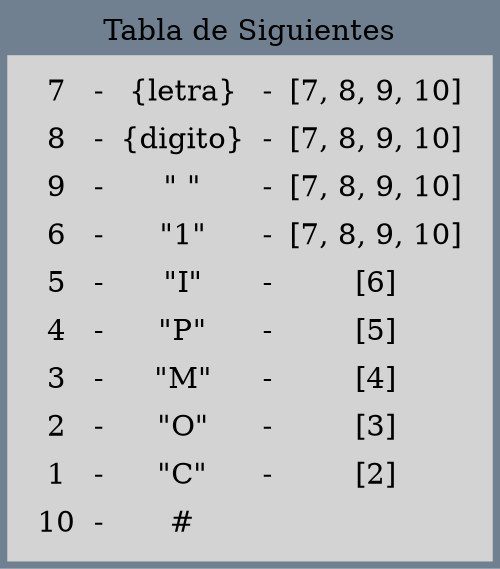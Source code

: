 digraph G {
bgcolor="slategrey" label="Tabla de Siguientes"layout=dot 
labelloc = "t"edge [weigth=1000  color=darkgreen  arrowtail="open" arrowhead="open"]
node[shape=box, style="filled", color=lightgrey];
a0 [label=<
<TABLE><TR><TD>7</TD>
  <TD>-</TD>
  <TD>{letra}</TD>
  <TD>-</TD>
  <TD>[7, 8, 9, 10]</TD>
  </TR><TR><TD>8</TD>
  <TD>-</TD>
  <TD>{digito}</TD>
  <TD>-</TD>
  <TD>[7, 8, 9, 10]</TD>
  </TR><TR><TD>9</TD>
  <TD>-</TD>
  <TD>" "</TD>
  <TD>-</TD>
  <TD>[7, 8, 9, 10]</TD>
  </TR><TR><TD>6</TD>
  <TD>-</TD>
  <TD>"1"</TD>
  <TD>-</TD>
  <TD>[7, 8, 9, 10]</TD>
  </TR><TR><TD>5</TD>
  <TD>-</TD>
  <TD>"I"</TD>
  <TD>-</TD>
  <TD>[6]</TD>
  </TR><TR><TD>4</TD>
  <TD>-</TD>
  <TD>"P"</TD>
  <TD>-</TD>
  <TD>[5]</TD>
  </TR><TR><TD>3</TD>
  <TD>-</TD>
  <TD>"M"</TD>
  <TD>-</TD>
  <TD>[4]</TD>
  </TR><TR><TD>2</TD>
  <TD>-</TD>
  <TD>"O"</TD>
  <TD>-</TD>
  <TD>[3]</TD>
  </TR><TR><TD>1</TD>
  <TD>-</TD>
  <TD>"C"</TD>
  <TD>-</TD>
  <TD>[2]</TD>
  </TR><TR><TD>10</TD>
  <TD>-</TD>
  <TD>#</TD>
  </TR></TABLE>>];}